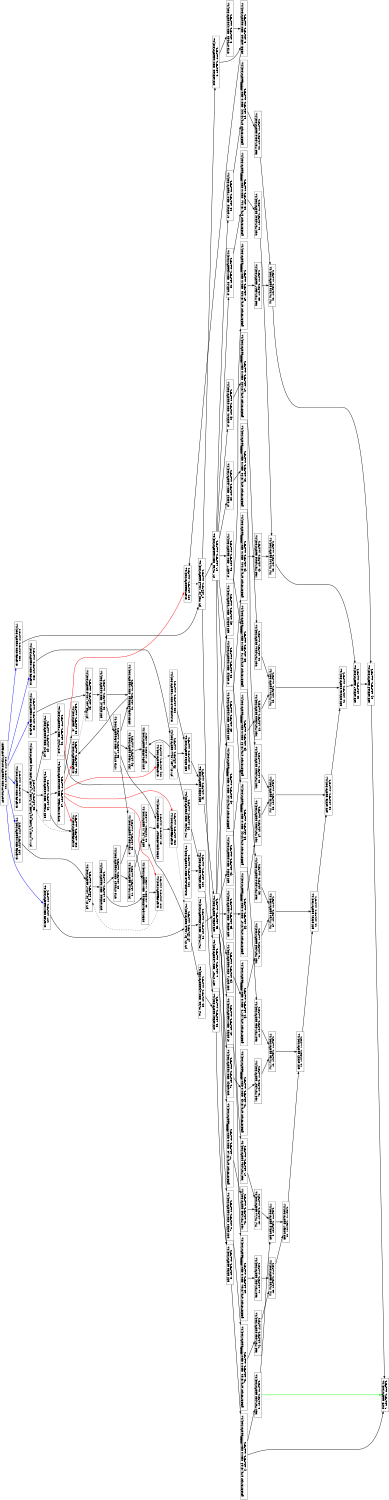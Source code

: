 digraph Region_18 {
	graph [ nslimit = "1000.0",
	orientation = landscape,
		center = true,
	page = "8.5,11",
	compound=true,
	size = "10,7.5" ] ;
"Op_104" [ fontname = "Helvetica" shape = box, label = " LOOPSTART C=0x0BB=for.cond21.preheader,
104, ASAP=-1, ALAP=-1"]
"Op_0" [ fontname = "Helvetica" shape = box, label = " phi mod_96_i.0249 BB=for.body24,
0, ASAP=-1, ALAP=-1"]
"Op_1" [ fontname = "Helvetica" shape = box, label = " add add132  C=0x1BB=for.body24,
1, ASAP=-1, ALAP=-1"]
"Op_2" [ fontname = "Helvetica" shape = box, label = " select .add132  C=0x0BB=for.body24,
2, ASAP=-1, ALAP=-1"]
"Op_3" [ fontname = "Helvetica" shape = box, label = " icmp cmp133  C=0x60BB=for.body24,
3, ASAP=-1, ALAP=-1"]
"Op_4" [ fontname = "Helvetica" shape = box, label = " ashr shr37  C=0x4BB=for.body24,
4, ASAP=-1, ALAP=-1"]
"Op_5" [ fontname = "Helvetica" shape = box, label = " add add38 BB=for.body24,
5, ASAP=-1, ALAP=-1"]
"Op_6" [ fontname = "Helvetica" shape = box, label = " getelementptr arrayidx39  C=0x0 C=0xffffffffBB=for.body24,
6, ASAP=-1, ALAP=-1"]
"Op_7" [ fontname = "Helvetica" shape = box, label = " store  BB=for.body24,
7, ASAP=-1, ALAP=-1"]
"Op_8" [ fontname = "Helvetica" shape = box, label = " load manupa2 BB=for.body24,
8, ASAP=-1, ALAP=-1"]
"Op_9" [ fontname = "Helvetica" shape = box, label = " add add45 BB=for.body24,
9, ASAP=-1, ALAP=-1"]
"Op_10" [ fontname = "Helvetica" shape = box, label = " add add57 BB=for.body24,
10, ASAP=-1, ALAP=-1"]
"Op_11" [ fontname = "Helvetica" shape = box, label = " add add69 BB=for.body24,
11, ASAP=-1, ALAP=-1"]
"Op_12" [ fontname = "Helvetica" shape = box, label = " add add81 BB=for.body24,
12, ASAP=-1, ALAP=-1"]
"Op_13" [ fontname = "Helvetica" shape = box, label = " add add93 BB=for.body24,
13, ASAP=-1, ALAP=-1"]
"Op_14" [ fontname = "Helvetica" shape = box, label = " add add105 BB=for.body24,
14, ASAP=-1, ALAP=-1"]
"Op_15" [ fontname = "Helvetica" shape = box, label = " add add117 BB=for.body24,
15, ASAP=-1, ALAP=-1"]
"Op_16" [ fontname = "Helvetica" shape = box, label = " add add129 BB=for.body24,
16, ASAP=-1, ALAP=-1"]
"Op_30" [ fontname = "Helvetica" shape = box, label = " or add89  C=0x4BB=for.body24,
30, ASAP=-1, ALAP=-1"]
"Op_17" [ fontname = "Helvetica" shape = box, label = " shl mul25  C=0x3BB=for.body24,
17, ASAP=-1, ALAP=-1"]
"Op_18" [ fontname = "Helvetica" shape = box, label = " or add125  C=0x7BB=for.body24,
18, ASAP=-1, ALAP=-1"]
"Op_19" [ fontname = "Helvetica" shape = box, label = " getelementptr arrayidx126  C=0x0 C=0xffffffffBB=for.body24,
19, ASAP=-1, ALAP=-1"]
"Op_20" [ fontname = "Helvetica" shape = box, label = " load manupa18 BB=for.body24,
20, ASAP=-1, ALAP=-1"]
"Op_21" [ fontname = "Helvetica" shape = box, label = " mul mul128 BB=for.body24,
21, ASAP=-1, ALAP=-1"]
"Op_22" [ fontname = "Helvetica" shape = box, label = " or add113  C=0x6BB=for.body24,
22, ASAP=-1, ALAP=-1"]
"Op_23" [ fontname = "Helvetica" shape = box, label = " getelementptr arrayidx114  C=0x0 C=0xffffffffBB=for.body24,
23, ASAP=-1, ALAP=-1"]
"Op_24" [ fontname = "Helvetica" shape = box, label = " load manupa16 BB=for.body24,
24, ASAP=-1, ALAP=-1"]
"Op_25" [ fontname = "Helvetica" shape = box, label = " mul mul116 BB=for.body24,
25, ASAP=-1, ALAP=-1"]
"Op_26" [ fontname = "Helvetica" shape = box, label = " or add101  C=0x5BB=for.body24,
26, ASAP=-1, ALAP=-1"]
"Op_27" [ fontname = "Helvetica" shape = box, label = " getelementptr arrayidx102  C=0x0 C=0xffffffffBB=for.body24,
27, ASAP=-1, ALAP=-1"]
"Op_28" [ fontname = "Helvetica" shape = box, label = " load manupa14 BB=for.body24,
28, ASAP=-1, ALAP=-1"]
"Op_29" [ fontname = "Helvetica" shape = box, label = " mul mul104 BB=for.body24,
29, ASAP=-1, ALAP=-1"]
"Op_59" [ fontname = "Helvetica" shape = box, label = " add add110  C=0x6BB=for.body24,
59, ASAP=-1, ALAP=-1"]
"Op_60" [ fontname = "Helvetica" shape = box, label = " getelementptr arrayidx111  C=0x0 C=0xffffffffBB=for.body24,
60, ASAP=-1, ALAP=-1"]
"Op_31" [ fontname = "Helvetica" shape = box, label = " getelementptr arrayidx90  C=0x0 C=0xffffffffBB=for.body24,
31, ASAP=-1, ALAP=-1"]
"Op_32" [ fontname = "Helvetica" shape = box, label = " load manupa12 BB=for.body24,
32, ASAP=-1, ALAP=-1"]
"Op_33" [ fontname = "Helvetica" shape = box, label = " mul mul92 BB=for.body24,
33, ASAP=-1, ALAP=-1"]
"Op_34" [ fontname = "Helvetica" shape = box, label = " or add77  C=0x3BB=for.body24,
34, ASAP=-1, ALAP=-1"]
"Op_35" [ fontname = "Helvetica" shape = box, label = " getelementptr arrayidx78  C=0x0 C=0xffffffffBB=for.body24,
35, ASAP=-1, ALAP=-1"]
"Op_36" [ fontname = "Helvetica" shape = box, label = " load manupa10 BB=for.body24,
36, ASAP=-1, ALAP=-1"]
"Op_37" [ fontname = "Helvetica" shape = box, label = " mul mul80 BB=for.body24,
37, ASAP=-1, ALAP=-1"]
"Op_38" [ fontname = "Helvetica" shape = box, label = " or add65  C=0x2BB=for.body24,
38, ASAP=-1, ALAP=-1"]
"Op_39" [ fontname = "Helvetica" shape = box, label = " getelementptr arrayidx66  C=0x0 C=0xffffffffBB=for.body24,
39, ASAP=-1, ALAP=-1"]
"Op_40" [ fontname = "Helvetica" shape = box, label = " load manupa8 BB=for.body24,
40, ASAP=-1, ALAP=-1"]
"Op_41" [ fontname = "Helvetica" shape = box, label = " mul mul68 BB=for.body24,
41, ASAP=-1, ALAP=-1"]
"Op_42" [ fontname = "Helvetica" shape = box, label = " or add53  C=0x1BB=for.body24,
42, ASAP=-1, ALAP=-1"]
"Op_43" [ fontname = "Helvetica" shape = box, label = " getelementptr arrayidx54  C=0x0 C=0xffffffffBB=for.body24,
43, ASAP=-1, ALAP=-1"]
"Op_44" [ fontname = "Helvetica" shape = box, label = " load manupa6 BB=for.body24,
44, ASAP=-1, ALAP=-1"]
"Op_45" [ fontname = "Helvetica" shape = box, label = " mul mul56 BB=for.body24,
45, ASAP=-1, ALAP=-1"]
"Op_46" [ fontname = "Helvetica" shape = box, label = " getelementptr arrayidx42  C=0x0 C=0xffffffffBB=for.body24,
46, ASAP=-1, ALAP=-1"]
"Op_47" [ fontname = "Helvetica" shape = box, label = " load manupa4 BB=for.body24,
47, ASAP=-1, ALAP=-1"]
"Op_48" [ fontname = "Helvetica" shape = box, label = " mul mul44 BB=for.body24,
48, ASAP=-1, ALAP=-1"]
"Op_49" [ fontname = "Helvetica" shape = box, label = " phi div_96_i.0248 BB=for.body24,
49, ASAP=-1, ALAP=-1"]
"Op_50" [ fontname = "Helvetica" shape = box, label = " add div_96_i.1 BB=for.body24,
50, ASAP=-1, ALAP=-1"]
"Op_51" [ fontname = "Helvetica" shape = box, label = " select spec.select237  C=0x0BB=for.body24,
51, ASAP=-1, ALAP=-1"]
"Op_52" [ fontname = "Helvetica" shape = box, label = " mul mul32  C=0x468BB=for.body24,
52, ASAP=-1, ALAP=-1"]
"Op_53" [ fontname = "Helvetica" shape = box, label = " add add36 BB=for.body24,
53, ASAP=-1, ALAP=-1"]
"Op_54" [ fontname = "Helvetica" shape = box, label = " mul mul26  C=0x13bBB=for.body24,
54, ASAP=-1, ALAP=-1"]
"Op_55" [ fontname = "Helvetica" shape = box, label = " add add31 BB=for.body24,
55, ASAP=-1, ALAP=-1"]
"Op_56" [ fontname = "Helvetica" shape = box, label = " add add122  C=0x7BB=for.body24,
56, ASAP=-1, ALAP=-1"]
"Op_57" [ fontname = "Helvetica" shape = box, label = " getelementptr arrayidx123  C=0x0 C=0xffffffffBB=for.body24,
57, ASAP=-1, ALAP=-1"]
"Op_58" [ fontname = "Helvetica" shape = box, label = " load manupa17 BB=for.body24,
58, ASAP=-1, ALAP=-1"]
"Op_109" [ fontname = "Helvetica" shape = box, label = " CMERGE C=0x0BB=for.body24,
109, ASAP=-1, ALAP=-1"]
"Op_110" [ fontname = "Helvetica" shape = box, label = " CMERGEBB=for.body24,
110, ASAP=-1, ALAP=-1"]
"Op_111" [ fontname = "Helvetica" shape = box, label = " CMERGE C=0x0BB=for.body24,
111, ASAP=-1, ALAP=-1"]
"Op_112" [ fontname = "Helvetica" shape = box, label = " CMERGEBB=for.body24,
112, ASAP=-1, ALAP=-1"]
"Op_61" [ fontname = "Helvetica" shape = box, label = " load manupa15 BB=for.body24,
61, ASAP=-1, ALAP=-1"]
"Op_62" [ fontname = "Helvetica" shape = box, label = " add add98  C=0x5BB=for.body24,
62, ASAP=-1, ALAP=-1"]
"Op_63" [ fontname = "Helvetica" shape = box, label = " getelementptr arrayidx99  C=0x0 C=0xffffffffBB=for.body24,
63, ASAP=-1, ALAP=-1"]
"Op_64" [ fontname = "Helvetica" shape = box, label = " load manupa13 BB=for.body24,
64, ASAP=-1, ALAP=-1"]
"Op_65" [ fontname = "Helvetica" shape = box, label = " add add86  C=0x4BB=for.body24,
65, ASAP=-1, ALAP=-1"]
"Op_66" [ fontname = "Helvetica" shape = box, label = " getelementptr arrayidx87  C=0x0 C=0xffffffffBB=for.body24,
66, ASAP=-1, ALAP=-1"]
"Op_67" [ fontname = "Helvetica" shape = box, label = " load manupa11 BB=for.body24,
67, ASAP=-1, ALAP=-1"]
"Op_68" [ fontname = "Helvetica" shape = box, label = " add add74  C=0x3BB=for.body24,
68, ASAP=-1, ALAP=-1"]
"Op_69" [ fontname = "Helvetica" shape = box, label = " getelementptr arrayidx75  C=0x0 C=0xffffffffBB=for.body24,
69, ASAP=-1, ALAP=-1"]
"Op_70" [ fontname = "Helvetica" shape = box, label = " load manupa9 BB=for.body24,
70, ASAP=-1, ALAP=-1"]
"Op_71" [ fontname = "Helvetica" shape = box, label = " add add62  C=0x2BB=for.body24,
71, ASAP=-1, ALAP=-1"]
"Op_72" [ fontname = "Helvetica" shape = box, label = " getelementptr arrayidx63  C=0x0 C=0xffffffffBB=for.body24,
72, ASAP=-1, ALAP=-1"]
"Op_73" [ fontname = "Helvetica" shape = box, label = " load manupa7 BB=for.body24,
73, ASAP=-1, ALAP=-1"]
"Op_74" [ fontname = "Helvetica" shape = box, label = " add add50  C=0x1BB=for.body24,
74, ASAP=-1, ALAP=-1"]
"Op_75" [ fontname = "Helvetica" shape = box, label = " getelementptr arrayidx51  C=0x0 C=0xffffffffBB=for.body24,
75, ASAP=-1, ALAP=-1"]
"Op_76" [ fontname = "Helvetica" shape = box, label = " load manupa5 BB=for.body24,
76, ASAP=-1, ALAP=-1"]
"Op_77" [ fontname = "Helvetica" shape = box, label = " getelementptr arrayidx40  C=0x0 C=0xffffffffBB=for.body24,
77, ASAP=-1, ALAP=-1"]
"Op_78" [ fontname = "Helvetica" shape = box, label = " load manupa3 BB=for.body24,
78, ASAP=-1, ALAP=-1"]
"Op_79" [ fontname = "Helvetica" shape = box, label = " phi div_96_j.0247 BB=for.body24,
79, ASAP=-1, ALAP=-1"]
"Op_80" [ fontname = "Helvetica" shape = box, label = " add add138  C=0x1BB=for.body24,
80, ASAP=-1, ALAP=-1"]
"Op_81" [ fontname = "Helvetica" shape = box, label = " select spec.select236  C=0x0BB=for.body24,
81, ASAP=-1, ALAP=-1"]
"Op_82" [ fontname = "Helvetica" shape = box, label = " icmp cmp139  C=0x60BB=for.body24,
82, ASAP=-1, ALAP=-1"]
"Op_83" [ fontname = "Helvetica" shape = box, label = " or manupa19 BB=for.body24,
83, ASAP=-1, ALAP=-1"]
"Op_84" [ fontname = "Helvetica" shape = box, label = " zext inc142 BB=for.body24,
84, ASAP=-1, ALAP=-1"]
"Op_85" [ fontname = "Helvetica" shape = box, label = " phi w_inner_h_fused_oc_fused_rh_fused_rw_outer_fused.0246 BB=for.body24,
85, ASAP=-1, ALAP=-1"]
"Op_86" [ fontname = "Helvetica" shape = box, label = " add inc155  C=0x1BB=for.body24,
86, ASAP=-1, ALAP=-1"]
"Op_87" [ fontname = "Helvetica" shape = box, label = " icmp exitcond251  C=0x5820BB=for.body24,
87, ASAP=-1, ALAP=-1"]
"Op_88" [ fontname = "Helvetica" shape = box, label = " br  BB=for.body24,
88, ASAP=-1, ALAP=-1"]
"Op_89" [ fontname = "Helvetica" shape = box, label = " shl and  C=0x3BB=for.body24,
89, ASAP=-1, ALAP=-1"]
"Op_90" [ fontname = "Helvetica" shape = box, label = " and mul29  C=0x78BB=for.body24,
90, ASAP=-1, ALAP=-1"]
"Op_91" [ fontname = "Helvetica" shape = box, label = " add add30 BB=for.body24,
91, ASAP=-1, ALAP=-1"]
"Op_92" [ fontname = "Helvetica" shape = box, label = " phi mod_480_i.0245 BB=for.body24,
92, ASAP=-1, ALAP=-1"]
"Op_93" [ fontname = "Helvetica" shape = box, label = " add add146  C=0x1BB=for.body24,
93, ASAP=-1, ALAP=-1"]
"Op_94" [ fontname = "Helvetica" shape = box, label = " select spec.select235  C=0x0BB=for.body24,
94, ASAP=-1, ALAP=-1"]
"Op_95" [ fontname = "Helvetica" shape = box, label = " icmp cmp147  C=0x1e0BB=for.body24,
95, ASAP=-1, ALAP=-1"]
"Op_96" [ fontname = "Helvetica" shape = box, label = " zext inc150 BB=for.body24,
96, ASAP=-1, ALAP=-1"]
"Op_97" [ fontname = "Helvetica" shape = box, label = " add spec.select BB=for.body24,
97, ASAP=-1, ALAP=-1"]
"Op_98" [ fontname = "Helvetica" shape = box, label = " phi div_480_i.0244 BB=for.body24,
98, ASAP=-1, ALAP=-1"]
"Op_99" [ fontname = "Helvetica" shape = box, label = " mul mul35  C=0x6BB=for.body24,
99, ASAP=-1, ALAP=-1"]
"Op_100" [ fontname = "Helvetica" shape = box, label = " add add34 BB=for.body24,
100, ASAP=-1, ALAP=-1"]
"Op_101" [ fontname = "Helvetica" shape = box, label = " OutLoopLOAD C=0x-1BB=for.body24,
101, ASAP=-1, ALAP=-1"]
"Op_102" [ fontname = "Helvetica" shape = box, label = " add add28 BB=for.body24,
102, ASAP=-1, ALAP=-1"]
"Op_103" [ fontname = "Helvetica" shape = box, label = " OutLoopLOAD C=0x-1BB=for.body24,
103, ASAP=-1, ALAP=-1"]
"Op_113" [ fontname = "Helvetica" shape = box, label = " CMERGE C=0x0BB=for.body24,
113, ASAP=-1, ALAP=-1"]
"Op_114" [ fontname = "Helvetica" shape = box, label = " CMERGEBB=for.body24,
114, ASAP=-1, ALAP=-1"]
"Op_115" [ fontname = "Helvetica" shape = box, label = " CMERGE C=0x0BB=for.body24,
115, ASAP=-1, ALAP=-1"]
"Op_116" [ fontname = "Helvetica" shape = box, label = " CMERGEBB=for.body24,
116, ASAP=-1, ALAP=-1"]
"Op_107" [ fontname = "Helvetica" shape = box, label = " CMERGE C=0x0BB=for.body24,
107, ASAP=-1, ALAP=-1"]
"Op_108" [ fontname = "Helvetica" shape = box, label = " CMERGEBB=for.body24,
108, ASAP=-1, ALAP=-1"]
"Op_105" [ fontname = "Helvetica" shape = box, label = " CMERGE C=0x0BB=for.body24,
105, ASAP=-1, ALAP=-1"]
"Op_106" [ fontname = "Helvetica" shape = box, label = " CMERGEBB=for.body24,
106, ASAP=-1, ALAP=-1"]
"Op_0" -> "Op_1" [style = bold, color = black];
"Op_0" -> "Op_4" [style = bold, color = black];
"Op_0" -> "Op_17" [style = bold, color = black];
"Op_1" -> "Op_2" [style = bold, color = black];
"Op_1" -> "Op_3" [style = bold, color = black];
"Op_2" -> "Op_106" [style = bold, color = black];
"Op_3" -> "Op_2" [style = bold, color = black];
"Op_4" -> "Op_5" [style = bold, color = black];
"Op_5" -> "Op_6" [style = bold, color = black];
"Op_6" -> "Op_7" [style = bold, color = black];
"Op_6" -> "Op_8" [style = bold, color = black];
"Op_8" -> "Op_9" [style = bold, color = black];
"Op_8" -> "Op_7"[style = bold, color = green];
"Op_9" -> "Op_10" [style = bold, color = black];
"Op_10" -> "Op_11" [style = bold, color = black];
"Op_11" -> "Op_12" [style = bold, color = black];
"Op_12" -> "Op_13" [style = bold, color = black];
"Op_13" -> "Op_14" [style = bold, color = black];
"Op_14" -> "Op_15" [style = bold, color = black];
"Op_15" -> "Op_16" [style = bold, color = black];
"Op_16" -> "Op_7" [style = bold, color = black];
"Op_17" -> "Op_18" [style = bold, color = black];
"Op_17" -> "Op_22" [style = bold, color = black];
"Op_17" -> "Op_26" [style = bold, color = black];
"Op_17" -> "Op_30" [style = bold, color = black];
"Op_17" -> "Op_34" [style = bold, color = black];
"Op_17" -> "Op_38" [style = bold, color = black];
"Op_17" -> "Op_42" [style = bold, color = black];
"Op_17" -> "Op_46" [style = bold, color = black];
"Op_18" -> "Op_19" [style = bold, color = black];
"Op_19" -> "Op_20" [style = bold, color = black];
"Op_20" -> "Op_21" [style = bold, color = black];
"Op_21" -> "Op_16" [style = bold, color = black];
"Op_22" -> "Op_23" [style = bold, color = black];
"Op_23" -> "Op_24" [style = bold, color = black];
"Op_24" -> "Op_25" [style = bold, color = black];
"Op_25" -> "Op_15" [style = bold, color = black];
"Op_26" -> "Op_27" [style = bold, color = black];
"Op_27" -> "Op_28" [style = bold, color = black];
"Op_28" -> "Op_29" [style = bold, color = black];
"Op_29" -> "Op_14" [style = bold, color = black];
"Op_30" -> "Op_31" [style = bold, color = black];
"Op_31" -> "Op_32" [style = bold, color = black];
"Op_32" -> "Op_33" [style = bold, color = black];
"Op_33" -> "Op_13" [style = bold, color = black];
"Op_34" -> "Op_35" [style = bold, color = black];
"Op_35" -> "Op_36" [style = bold, color = black];
"Op_36" -> "Op_37" [style = bold, color = black];
"Op_37" -> "Op_12" [style = bold, color = black];
"Op_38" -> "Op_39" [style = bold, color = black];
"Op_39" -> "Op_40" [style = bold, color = black];
"Op_40" -> "Op_41" [style = bold, color = black];
"Op_41" -> "Op_11" [style = bold, color = black];
"Op_42" -> "Op_43" [style = bold, color = black];
"Op_43" -> "Op_44" [style = bold, color = black];
"Op_44" -> "Op_45" [style = bold, color = black];
"Op_45" -> "Op_10" [style = bold, color = black];
"Op_46" -> "Op_47" [style = bold, color = black];
"Op_47" -> "Op_48" [style = bold, color = black];
"Op_48" -> "Op_9" [style = bold, color = black];
"Op_49" -> "Op_50" [style = bold, color = black];
"Op_49" -> "Op_52" [style = bold, color = black];
"Op_49" -> "Op_54" [style = bold, color = black];
"Op_50" -> "Op_51" [style = bold, color = black];
"Op_51" -> "Op_108" [style = bold, color = black];
"Op_52" -> "Op_53" [style = bold, color = black];
"Op_53" -> "Op_5" [style = bold, color = black];
"Op_54" -> "Op_55" [style = bold, color = black];
"Op_55" -> "Op_56" [style = bold, color = black];
"Op_55" -> "Op_59" [style = bold, color = black];
"Op_55" -> "Op_62" [style = bold, color = black];
"Op_55" -> "Op_65" [style = bold, color = black];
"Op_55" -> "Op_68" [style = bold, color = black];
"Op_55" -> "Op_71" [style = bold, color = black];
"Op_55" -> "Op_74" [style = bold, color = black];
"Op_55" -> "Op_77" [style = bold, color = black];
"Op_56" -> "Op_57" [style = bold, color = black];
"Op_57" -> "Op_58" [style = bold, color = black];
"Op_58" -> "Op_21" [style = bold, color = black];
"Op_59" -> "Op_60" [style = bold, color = black];
"Op_60" -> "Op_61" [style = bold, color = black];
"Op_61" -> "Op_25" [style = bold, color = black];
"Op_62" -> "Op_63" [style = bold, color = black];
"Op_63" -> "Op_64" [style = bold, color = black];
"Op_64" -> "Op_29" [style = bold, color = black];
"Op_65" -> "Op_66" [style = bold, color = black];
"Op_66" -> "Op_67" [style = bold, color = black];
"Op_67" -> "Op_33" [style = bold, color = black];
"Op_68" -> "Op_69" [style = bold, color = black];
"Op_69" -> "Op_70" [style = bold, color = black];
"Op_70" -> "Op_37" [style = bold, color = black];
"Op_71" -> "Op_72" [style = bold, color = black];
"Op_72" -> "Op_73" [style = bold, color = black];
"Op_73" -> "Op_41" [style = bold, color = black];
"Op_74" -> "Op_75" [style = bold, color = black];
"Op_75" -> "Op_76" [style = bold, color = black];
"Op_76" -> "Op_45" [style = bold, color = black];
"Op_77" -> "Op_78" [style = bold, color = black];
"Op_78" -> "Op_48" [style = bold, color = black];
"Op_79" -> "Op_80" [style = bold, color = black];
"Op_80" -> "Op_81" [style = bold, color = black];
"Op_80" -> "Op_82" [style = bold, color = black];
"Op_81" -> "Op_110" [style = bold, color = black];
"Op_82" -> "Op_83" [style = bold, color = black];
"Op_82" -> "Op_84" [style = bold, color = black];
"Op_83" -> "Op_81" [style = bold, color = black];
"Op_84" -> "Op_50" [style = bold, color = black];
"Op_85" -> "Op_86" [style = bold, color = black];
"Op_85" -> "Op_89" [style = bold, color = black];
"Op_86" -> "Op_87" [style = bold, color = black];
"Op_86" -> "Op_112" [style = bold, color = black];
"Op_87" -> "Op_88" [style = bold, color = black];
"Op_87" -> "Op_106" [style = bold, color = red];
"Op_87" -> "Op_108" [style = bold, color = red];
"Op_87" -> "Op_110" [style = bold, color = red];
"Op_87" -> "Op_112" [style = bold, color = red];
"Op_87" -> "Op_114" [style = bold, color = red];
"Op_87" -> "Op_116" [style = bold, color = red];
"Op_89" -> "Op_90" [style = bold, color = black];
"Op_90" -> "Op_91" [style = bold, color = black];
"Op_91" -> "Op_55" [style = bold, color = black];
"Op_92" -> "Op_93" [style = bold, color = black];
"Op_93" -> "Op_94" [style = bold, color = black];
"Op_93" -> "Op_95" [style = bold, color = black];
"Op_94" -> "Op_114" [style = bold, color = black];
"Op_95" -> "Op_51" [style = bold, color = black];
"Op_95" -> "Op_83" [style = bold, color = black];
"Op_95" -> "Op_94" [style = bold, color = black];
"Op_95" -> "Op_96" [style = bold, color = black];
"Op_96" -> "Op_97" [style = bold, color = black];
"Op_97" -> "Op_116" [style = bold, color = black];
"Op_98" -> "Op_97" [style = bold, color = black];
"Op_98" -> "Op_99" [style = bold, color = black];
"Op_98" -> "Op_102" [style = bold, color = black];
"Op_99" -> "Op_100" [style = bold, color = black];
"Op_100" -> "Op_53" [style = bold, color = black];
"Op_101" -> "Op_100" [style = bold, color = black];
"Op_102" -> "Op_91" [style = bold, color = black];
"Op_103" -> "Op_102" [style = bold, color = black];
"Op_104" -> "Op_105" [style = bold, color = blue];
"Op_104" -> "Op_107" [style = bold, color = blue];
"Op_104" -> "Op_109" [style = bold, color = blue];
"Op_104" -> "Op_111" [style = bold, color = blue];
"Op_104" -> "Op_113" [style = bold, color = blue];
"Op_104" -> "Op_115" [style = bold, color = blue];
"Op_105" -> "Op_0" [style = bold, color = black];
"Op_106" -> "Op_0" [style = dashed, color = black];
"Op_107" -> "Op_49" [style = bold, color = black];
"Op_108" -> "Op_49" [style = dashed, color = black];
"Op_109" -> "Op_79" [style = bold, color = black];
"Op_110" -> "Op_79" [style = dashed, color = black];
"Op_111" -> "Op_85" [style = bold, color = black];
"Op_112" -> "Op_85" [style = dashed, color = black];
"Op_113" -> "Op_92" [style = bold, color = black];
"Op_114" -> "Op_92" [style = dashed, color = black];
"Op_115" -> "Op_98" [style = bold, color = black];
"Op_116" -> "Op_98" [style = dashed, color = black];
}
